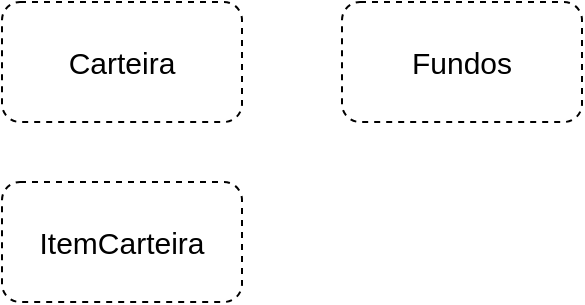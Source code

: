 <mxfile version="17.5.0" type="github">
  <diagram id="2QrT2CxuCODaqadxCy0M" name="Page-1">
    <mxGraphModel dx="1180" dy="815" grid="1" gridSize="10" guides="1" tooltips="1" connect="1" arrows="1" fold="1" page="1" pageScale="1" pageWidth="827" pageHeight="1169" math="0" shadow="0">
      <root>
        <mxCell id="0" />
        <mxCell id="1" parent="0" />
        <mxCell id="bwI0bddc9rIdZFETt4Zj-5" value="&lt;font style=&quot;font-size: 15px&quot;&gt;Carteira&lt;/font&gt;" style="rounded=1;whiteSpace=wrap;html=1;labelBackgroundColor=none;labelBorderColor=none;dashed=1;" vertex="1" parent="1">
          <mxGeometry x="40" y="250" width="120" height="60" as="geometry" />
        </mxCell>
        <mxCell id="bwI0bddc9rIdZFETt4Zj-6" value="&lt;font style=&quot;font-size: 15px&quot;&gt;Fundos&lt;/font&gt;" style="rounded=1;whiteSpace=wrap;html=1;labelBackgroundColor=none;labelBorderColor=none;dashed=1;" vertex="1" parent="1">
          <mxGeometry x="210" y="250" width="120" height="60" as="geometry" />
        </mxCell>
        <mxCell id="bwI0bddc9rIdZFETt4Zj-7" value="&lt;font style=&quot;font-size: 15px&quot;&gt;ItemCarteira&lt;/font&gt;" style="rounded=1;whiteSpace=wrap;html=1;labelBackgroundColor=none;labelBorderColor=none;dashed=1;" vertex="1" parent="1">
          <mxGeometry x="40" y="340" width="120" height="60" as="geometry" />
        </mxCell>
      </root>
    </mxGraphModel>
  </diagram>
</mxfile>

